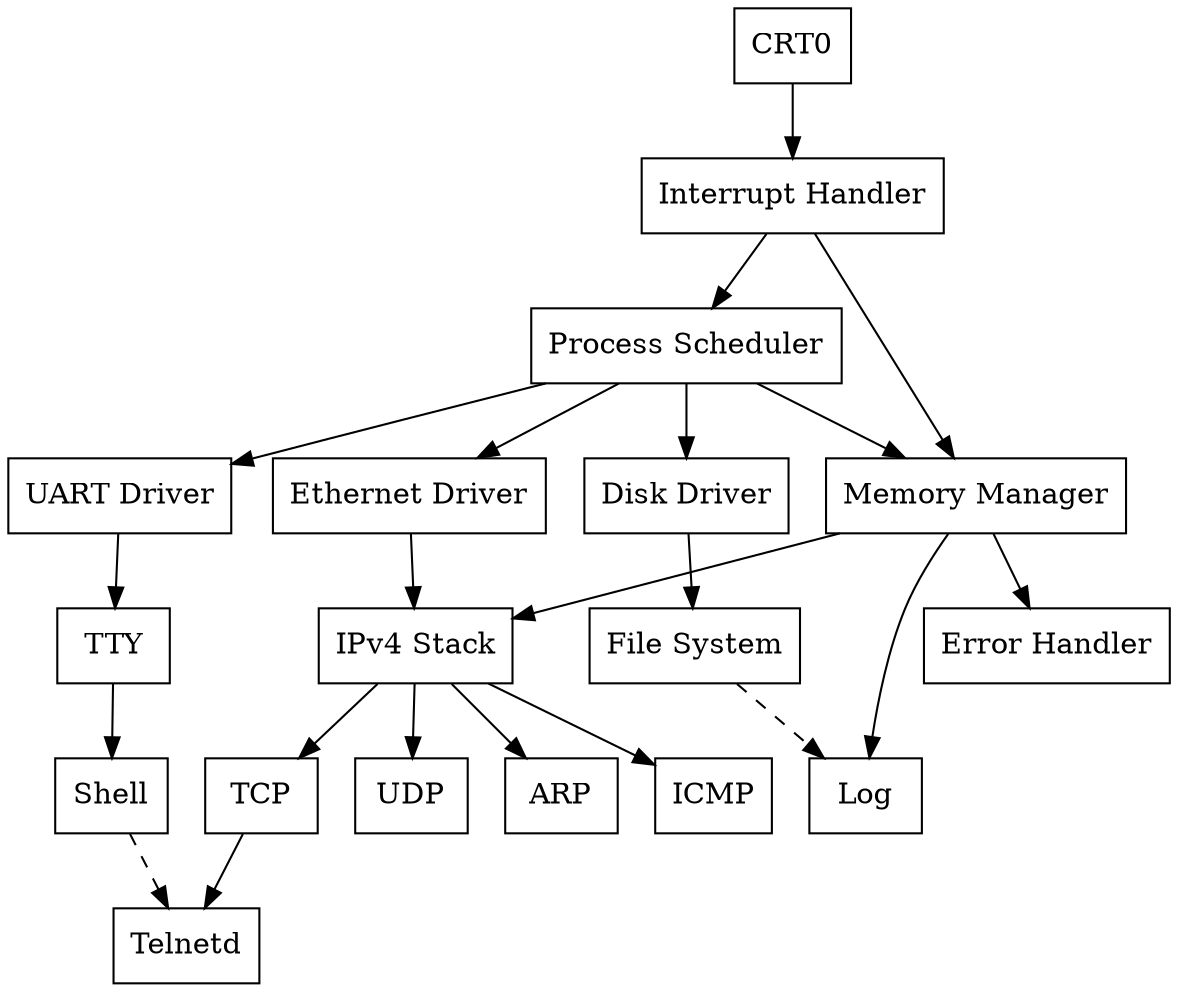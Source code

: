 // Main graph
digraph OS
{
// Global settings
node[shape=box]

// Nodes
crt0[label="CRT0"]
inth[label="Interrupt Handler"]
procsh[label="Process Scheduler"]
diskd[label="Disk Driver"]
uartd[label="UART Driver"]
ethd[label="Ethernet Driver"]
mm[label="Memory Manager"]
fs[label="File System"]
tty[label="TTY"]
shell[label="Shell"]
ip[label="IPv4 Stack"]
//ipv6[label="IPv6 Stack"]
tcp[label="TCP"]
udp[label="UDP"]
arp[label="ARP"]
icmp[label="ICMP"]
telnetd[label="Telnetd"]
errorh[label="Error Handler"]
log[label="Log"]

// Relations
crt0->inth->procsh
procsh->{diskd uartd ethd mm}
inth->mm
diskd->fs
uartd->tty->shell
{mm ethd}->ip
ip->{tcp udp arp icmp}
tcp->telnetd
shell->telnetd [style=dashed]
mm->{errorh log}
fs->log [style=dashed]
}